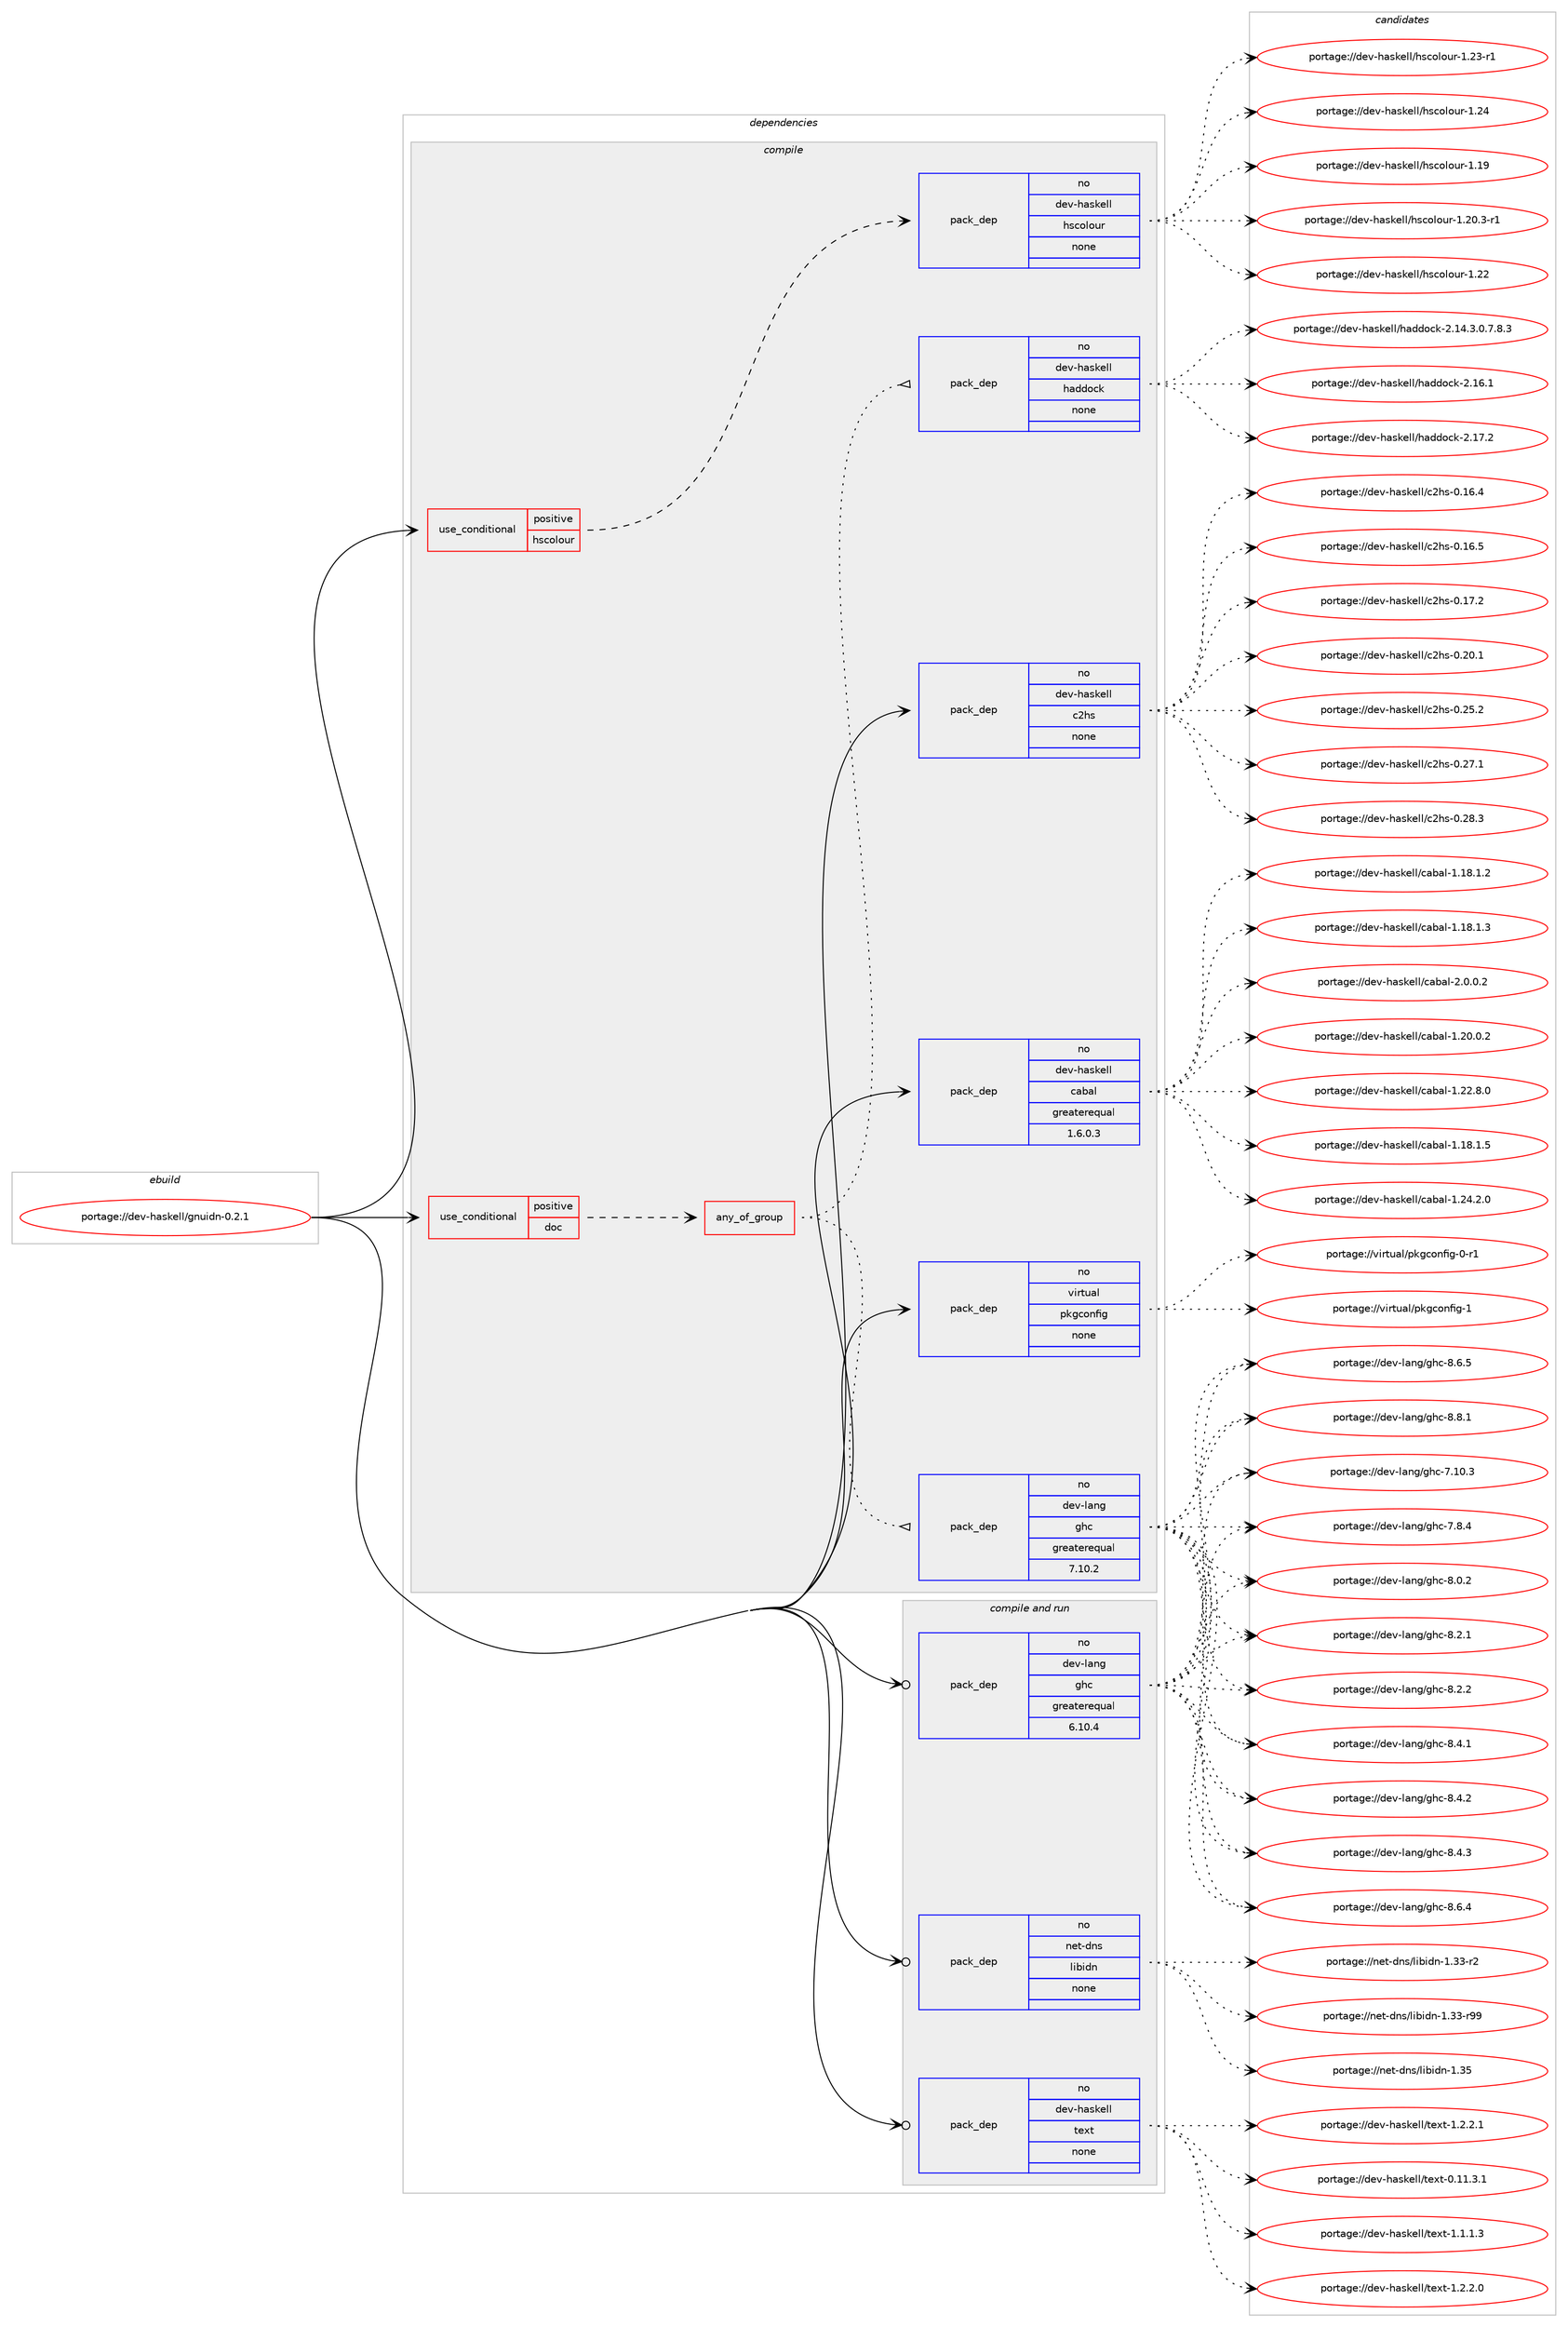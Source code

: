 digraph prolog {

# *************
# Graph options
# *************

newrank=true;
concentrate=true;
compound=true;
graph [rankdir=LR,fontname=Helvetica,fontsize=10,ranksep=1.5];#, ranksep=2.5, nodesep=0.2];
edge  [arrowhead=vee];
node  [fontname=Helvetica,fontsize=10];

# **********
# The ebuild
# **********

subgraph cluster_leftcol {
color=gray;
rank=same;
label=<<i>ebuild</i>>;
id [label="portage://dev-haskell/gnuidn-0.2.1", color=red, width=4, href="../dev-haskell/gnuidn-0.2.1.svg"];
}

# ****************
# The dependencies
# ****************

subgraph cluster_midcol {
color=gray;
label=<<i>dependencies</i>>;
subgraph cluster_compile {
fillcolor="#eeeeee";
style=filled;
label=<<i>compile</i>>;
subgraph cond15280 {
dependency68626 [label=<<TABLE BORDER="0" CELLBORDER="1" CELLSPACING="0" CELLPADDING="4"><TR><TD ROWSPAN="3" CELLPADDING="10">use_conditional</TD></TR><TR><TD>positive</TD></TR><TR><TD>doc</TD></TR></TABLE>>, shape=none, color=red];
subgraph any1733 {
dependency68627 [label=<<TABLE BORDER="0" CELLBORDER="1" CELLSPACING="0" CELLPADDING="4"><TR><TD CELLPADDING="10">any_of_group</TD></TR></TABLE>>, shape=none, color=red];subgraph pack51556 {
dependency68628 [label=<<TABLE BORDER="0" CELLBORDER="1" CELLSPACING="0" CELLPADDING="4" WIDTH="220"><TR><TD ROWSPAN="6" CELLPADDING="30">pack_dep</TD></TR><TR><TD WIDTH="110">no</TD></TR><TR><TD>dev-haskell</TD></TR><TR><TD>haddock</TD></TR><TR><TD>none</TD></TR><TR><TD></TD></TR></TABLE>>, shape=none, color=blue];
}
dependency68627:e -> dependency68628:w [weight=20,style="dotted",arrowhead="oinv"];
subgraph pack51557 {
dependency68629 [label=<<TABLE BORDER="0" CELLBORDER="1" CELLSPACING="0" CELLPADDING="4" WIDTH="220"><TR><TD ROWSPAN="6" CELLPADDING="30">pack_dep</TD></TR><TR><TD WIDTH="110">no</TD></TR><TR><TD>dev-lang</TD></TR><TR><TD>ghc</TD></TR><TR><TD>greaterequal</TD></TR><TR><TD>7.10.2</TD></TR></TABLE>>, shape=none, color=blue];
}
dependency68627:e -> dependency68629:w [weight=20,style="dotted",arrowhead="oinv"];
}
dependency68626:e -> dependency68627:w [weight=20,style="dashed",arrowhead="vee"];
}
id:e -> dependency68626:w [weight=20,style="solid",arrowhead="vee"];
subgraph cond15281 {
dependency68630 [label=<<TABLE BORDER="0" CELLBORDER="1" CELLSPACING="0" CELLPADDING="4"><TR><TD ROWSPAN="3" CELLPADDING="10">use_conditional</TD></TR><TR><TD>positive</TD></TR><TR><TD>hscolour</TD></TR></TABLE>>, shape=none, color=red];
subgraph pack51558 {
dependency68631 [label=<<TABLE BORDER="0" CELLBORDER="1" CELLSPACING="0" CELLPADDING="4" WIDTH="220"><TR><TD ROWSPAN="6" CELLPADDING="30">pack_dep</TD></TR><TR><TD WIDTH="110">no</TD></TR><TR><TD>dev-haskell</TD></TR><TR><TD>hscolour</TD></TR><TR><TD>none</TD></TR><TR><TD></TD></TR></TABLE>>, shape=none, color=blue];
}
dependency68630:e -> dependency68631:w [weight=20,style="dashed",arrowhead="vee"];
}
id:e -> dependency68630:w [weight=20,style="solid",arrowhead="vee"];
subgraph pack51559 {
dependency68632 [label=<<TABLE BORDER="0" CELLBORDER="1" CELLSPACING="0" CELLPADDING="4" WIDTH="220"><TR><TD ROWSPAN="6" CELLPADDING="30">pack_dep</TD></TR><TR><TD WIDTH="110">no</TD></TR><TR><TD>dev-haskell</TD></TR><TR><TD>c2hs</TD></TR><TR><TD>none</TD></TR><TR><TD></TD></TR></TABLE>>, shape=none, color=blue];
}
id:e -> dependency68632:w [weight=20,style="solid",arrowhead="vee"];
subgraph pack51560 {
dependency68633 [label=<<TABLE BORDER="0" CELLBORDER="1" CELLSPACING="0" CELLPADDING="4" WIDTH="220"><TR><TD ROWSPAN="6" CELLPADDING="30">pack_dep</TD></TR><TR><TD WIDTH="110">no</TD></TR><TR><TD>dev-haskell</TD></TR><TR><TD>cabal</TD></TR><TR><TD>greaterequal</TD></TR><TR><TD>1.6.0.3</TD></TR></TABLE>>, shape=none, color=blue];
}
id:e -> dependency68633:w [weight=20,style="solid",arrowhead="vee"];
subgraph pack51561 {
dependency68634 [label=<<TABLE BORDER="0" CELLBORDER="1" CELLSPACING="0" CELLPADDING="4" WIDTH="220"><TR><TD ROWSPAN="6" CELLPADDING="30">pack_dep</TD></TR><TR><TD WIDTH="110">no</TD></TR><TR><TD>virtual</TD></TR><TR><TD>pkgconfig</TD></TR><TR><TD>none</TD></TR><TR><TD></TD></TR></TABLE>>, shape=none, color=blue];
}
id:e -> dependency68634:w [weight=20,style="solid",arrowhead="vee"];
}
subgraph cluster_compileandrun {
fillcolor="#eeeeee";
style=filled;
label=<<i>compile and run</i>>;
subgraph pack51562 {
dependency68635 [label=<<TABLE BORDER="0" CELLBORDER="1" CELLSPACING="0" CELLPADDING="4" WIDTH="220"><TR><TD ROWSPAN="6" CELLPADDING="30">pack_dep</TD></TR><TR><TD WIDTH="110">no</TD></TR><TR><TD>dev-haskell</TD></TR><TR><TD>text</TD></TR><TR><TD>none</TD></TR><TR><TD></TD></TR></TABLE>>, shape=none, color=blue];
}
id:e -> dependency68635:w [weight=20,style="solid",arrowhead="odotvee"];
subgraph pack51563 {
dependency68636 [label=<<TABLE BORDER="0" CELLBORDER="1" CELLSPACING="0" CELLPADDING="4" WIDTH="220"><TR><TD ROWSPAN="6" CELLPADDING="30">pack_dep</TD></TR><TR><TD WIDTH="110">no</TD></TR><TR><TD>dev-lang</TD></TR><TR><TD>ghc</TD></TR><TR><TD>greaterequal</TD></TR><TR><TD>6.10.4</TD></TR></TABLE>>, shape=none, color=blue];
}
id:e -> dependency68636:w [weight=20,style="solid",arrowhead="odotvee"];
subgraph pack51564 {
dependency68637 [label=<<TABLE BORDER="0" CELLBORDER="1" CELLSPACING="0" CELLPADDING="4" WIDTH="220"><TR><TD ROWSPAN="6" CELLPADDING="30">pack_dep</TD></TR><TR><TD WIDTH="110">no</TD></TR><TR><TD>net-dns</TD></TR><TR><TD>libidn</TD></TR><TR><TD>none</TD></TR><TR><TD></TD></TR></TABLE>>, shape=none, color=blue];
}
id:e -> dependency68637:w [weight=20,style="solid",arrowhead="odotvee"];
}
subgraph cluster_run {
fillcolor="#eeeeee";
style=filled;
label=<<i>run</i>>;
}
}

# **************
# The candidates
# **************

subgraph cluster_choices {
rank=same;
color=gray;
label=<<i>candidates</i>>;

subgraph choice51556 {
color=black;
nodesep=1;
choiceportage1001011184510497115107101108108471049710010011199107455046495246514648465546564651 [label="portage://dev-haskell/haddock-2.14.3.0.7.8.3", color=red, width=4,href="../dev-haskell/haddock-2.14.3.0.7.8.3.svg"];
choiceportage100101118451049711510710110810847104971001001119910745504649544649 [label="portage://dev-haskell/haddock-2.16.1", color=red, width=4,href="../dev-haskell/haddock-2.16.1.svg"];
choiceportage100101118451049711510710110810847104971001001119910745504649554650 [label="portage://dev-haskell/haddock-2.17.2", color=red, width=4,href="../dev-haskell/haddock-2.17.2.svg"];
dependency68628:e -> choiceportage1001011184510497115107101108108471049710010011199107455046495246514648465546564651:w [style=dotted,weight="100"];
dependency68628:e -> choiceportage100101118451049711510710110810847104971001001119910745504649544649:w [style=dotted,weight="100"];
dependency68628:e -> choiceportage100101118451049711510710110810847104971001001119910745504649554650:w [style=dotted,weight="100"];
}
subgraph choice51557 {
color=black;
nodesep=1;
choiceportage1001011184510897110103471031049945554649484651 [label="portage://dev-lang/ghc-7.10.3", color=red, width=4,href="../dev-lang/ghc-7.10.3.svg"];
choiceportage10010111845108971101034710310499455546564652 [label="portage://dev-lang/ghc-7.8.4", color=red, width=4,href="../dev-lang/ghc-7.8.4.svg"];
choiceportage10010111845108971101034710310499455646484650 [label="portage://dev-lang/ghc-8.0.2", color=red, width=4,href="../dev-lang/ghc-8.0.2.svg"];
choiceportage10010111845108971101034710310499455646504649 [label="portage://dev-lang/ghc-8.2.1", color=red, width=4,href="../dev-lang/ghc-8.2.1.svg"];
choiceportage10010111845108971101034710310499455646504650 [label="portage://dev-lang/ghc-8.2.2", color=red, width=4,href="../dev-lang/ghc-8.2.2.svg"];
choiceportage10010111845108971101034710310499455646524649 [label="portage://dev-lang/ghc-8.4.1", color=red, width=4,href="../dev-lang/ghc-8.4.1.svg"];
choiceportage10010111845108971101034710310499455646524650 [label="portage://dev-lang/ghc-8.4.2", color=red, width=4,href="../dev-lang/ghc-8.4.2.svg"];
choiceportage10010111845108971101034710310499455646524651 [label="portage://dev-lang/ghc-8.4.3", color=red, width=4,href="../dev-lang/ghc-8.4.3.svg"];
choiceportage10010111845108971101034710310499455646544652 [label="portage://dev-lang/ghc-8.6.4", color=red, width=4,href="../dev-lang/ghc-8.6.4.svg"];
choiceportage10010111845108971101034710310499455646544653 [label="portage://dev-lang/ghc-8.6.5", color=red, width=4,href="../dev-lang/ghc-8.6.5.svg"];
choiceportage10010111845108971101034710310499455646564649 [label="portage://dev-lang/ghc-8.8.1", color=red, width=4,href="../dev-lang/ghc-8.8.1.svg"];
dependency68629:e -> choiceportage1001011184510897110103471031049945554649484651:w [style=dotted,weight="100"];
dependency68629:e -> choiceportage10010111845108971101034710310499455546564652:w [style=dotted,weight="100"];
dependency68629:e -> choiceportage10010111845108971101034710310499455646484650:w [style=dotted,weight="100"];
dependency68629:e -> choiceportage10010111845108971101034710310499455646504649:w [style=dotted,weight="100"];
dependency68629:e -> choiceportage10010111845108971101034710310499455646504650:w [style=dotted,weight="100"];
dependency68629:e -> choiceportage10010111845108971101034710310499455646524649:w [style=dotted,weight="100"];
dependency68629:e -> choiceportage10010111845108971101034710310499455646524650:w [style=dotted,weight="100"];
dependency68629:e -> choiceportage10010111845108971101034710310499455646524651:w [style=dotted,weight="100"];
dependency68629:e -> choiceportage10010111845108971101034710310499455646544652:w [style=dotted,weight="100"];
dependency68629:e -> choiceportage10010111845108971101034710310499455646544653:w [style=dotted,weight="100"];
dependency68629:e -> choiceportage10010111845108971101034710310499455646564649:w [style=dotted,weight="100"];
}
subgraph choice51558 {
color=black;
nodesep=1;
choiceportage100101118451049711510710110810847104115991111081111171144549464957 [label="portage://dev-haskell/hscolour-1.19", color=red, width=4,href="../dev-haskell/hscolour-1.19.svg"];
choiceportage10010111845104971151071011081084710411599111108111117114454946504846514511449 [label="portage://dev-haskell/hscolour-1.20.3-r1", color=red, width=4,href="../dev-haskell/hscolour-1.20.3-r1.svg"];
choiceportage100101118451049711510710110810847104115991111081111171144549465050 [label="portage://dev-haskell/hscolour-1.22", color=red, width=4,href="../dev-haskell/hscolour-1.22.svg"];
choiceportage1001011184510497115107101108108471041159911110811111711445494650514511449 [label="portage://dev-haskell/hscolour-1.23-r1", color=red, width=4,href="../dev-haskell/hscolour-1.23-r1.svg"];
choiceportage100101118451049711510710110810847104115991111081111171144549465052 [label="portage://dev-haskell/hscolour-1.24", color=red, width=4,href="../dev-haskell/hscolour-1.24.svg"];
dependency68631:e -> choiceportage100101118451049711510710110810847104115991111081111171144549464957:w [style=dotted,weight="100"];
dependency68631:e -> choiceportage10010111845104971151071011081084710411599111108111117114454946504846514511449:w [style=dotted,weight="100"];
dependency68631:e -> choiceportage100101118451049711510710110810847104115991111081111171144549465050:w [style=dotted,weight="100"];
dependency68631:e -> choiceportage1001011184510497115107101108108471041159911110811111711445494650514511449:w [style=dotted,weight="100"];
dependency68631:e -> choiceportage100101118451049711510710110810847104115991111081111171144549465052:w [style=dotted,weight="100"];
}
subgraph choice51559 {
color=black;
nodesep=1;
choiceportage100101118451049711510710110810847995010411545484649544652 [label="portage://dev-haskell/c2hs-0.16.4", color=red, width=4,href="../dev-haskell/c2hs-0.16.4.svg"];
choiceportage100101118451049711510710110810847995010411545484649544653 [label="portage://dev-haskell/c2hs-0.16.5", color=red, width=4,href="../dev-haskell/c2hs-0.16.5.svg"];
choiceportage100101118451049711510710110810847995010411545484649554650 [label="portage://dev-haskell/c2hs-0.17.2", color=red, width=4,href="../dev-haskell/c2hs-0.17.2.svg"];
choiceportage100101118451049711510710110810847995010411545484650484649 [label="portage://dev-haskell/c2hs-0.20.1", color=red, width=4,href="../dev-haskell/c2hs-0.20.1.svg"];
choiceportage100101118451049711510710110810847995010411545484650534650 [label="portage://dev-haskell/c2hs-0.25.2", color=red, width=4,href="../dev-haskell/c2hs-0.25.2.svg"];
choiceportage100101118451049711510710110810847995010411545484650554649 [label="portage://dev-haskell/c2hs-0.27.1", color=red, width=4,href="../dev-haskell/c2hs-0.27.1.svg"];
choiceportage100101118451049711510710110810847995010411545484650564651 [label="portage://dev-haskell/c2hs-0.28.3", color=red, width=4,href="../dev-haskell/c2hs-0.28.3.svg"];
dependency68632:e -> choiceportage100101118451049711510710110810847995010411545484649544652:w [style=dotted,weight="100"];
dependency68632:e -> choiceportage100101118451049711510710110810847995010411545484649544653:w [style=dotted,weight="100"];
dependency68632:e -> choiceportage100101118451049711510710110810847995010411545484649554650:w [style=dotted,weight="100"];
dependency68632:e -> choiceportage100101118451049711510710110810847995010411545484650484649:w [style=dotted,weight="100"];
dependency68632:e -> choiceportage100101118451049711510710110810847995010411545484650534650:w [style=dotted,weight="100"];
dependency68632:e -> choiceportage100101118451049711510710110810847995010411545484650554649:w [style=dotted,weight="100"];
dependency68632:e -> choiceportage100101118451049711510710110810847995010411545484650564651:w [style=dotted,weight="100"];
}
subgraph choice51560 {
color=black;
nodesep=1;
choiceportage10010111845104971151071011081084799979897108454946495646494650 [label="portage://dev-haskell/cabal-1.18.1.2", color=red, width=4,href="../dev-haskell/cabal-1.18.1.2.svg"];
choiceportage10010111845104971151071011081084799979897108454946495646494651 [label="portage://dev-haskell/cabal-1.18.1.3", color=red, width=4,href="../dev-haskell/cabal-1.18.1.3.svg"];
choiceportage10010111845104971151071011081084799979897108454946495646494653 [label="portage://dev-haskell/cabal-1.18.1.5", color=red, width=4,href="../dev-haskell/cabal-1.18.1.5.svg"];
choiceportage10010111845104971151071011081084799979897108454946504846484650 [label="portage://dev-haskell/cabal-1.20.0.2", color=red, width=4,href="../dev-haskell/cabal-1.20.0.2.svg"];
choiceportage10010111845104971151071011081084799979897108454946505046564648 [label="portage://dev-haskell/cabal-1.22.8.0", color=red, width=4,href="../dev-haskell/cabal-1.22.8.0.svg"];
choiceportage10010111845104971151071011081084799979897108454946505246504648 [label="portage://dev-haskell/cabal-1.24.2.0", color=red, width=4,href="../dev-haskell/cabal-1.24.2.0.svg"];
choiceportage100101118451049711510710110810847999798971084550464846484650 [label="portage://dev-haskell/cabal-2.0.0.2", color=red, width=4,href="../dev-haskell/cabal-2.0.0.2.svg"];
dependency68633:e -> choiceportage10010111845104971151071011081084799979897108454946495646494650:w [style=dotted,weight="100"];
dependency68633:e -> choiceportage10010111845104971151071011081084799979897108454946495646494651:w [style=dotted,weight="100"];
dependency68633:e -> choiceportage10010111845104971151071011081084799979897108454946495646494653:w [style=dotted,weight="100"];
dependency68633:e -> choiceportage10010111845104971151071011081084799979897108454946504846484650:w [style=dotted,weight="100"];
dependency68633:e -> choiceportage10010111845104971151071011081084799979897108454946505046564648:w [style=dotted,weight="100"];
dependency68633:e -> choiceportage10010111845104971151071011081084799979897108454946505246504648:w [style=dotted,weight="100"];
dependency68633:e -> choiceportage100101118451049711510710110810847999798971084550464846484650:w [style=dotted,weight="100"];
}
subgraph choice51561 {
color=black;
nodesep=1;
choiceportage11810511411611797108471121071039911111010210510345484511449 [label="portage://virtual/pkgconfig-0-r1", color=red, width=4,href="../virtual/pkgconfig-0-r1.svg"];
choiceportage1181051141161179710847112107103991111101021051034549 [label="portage://virtual/pkgconfig-1", color=red, width=4,href="../virtual/pkgconfig-1.svg"];
dependency68634:e -> choiceportage11810511411611797108471121071039911111010210510345484511449:w [style=dotted,weight="100"];
dependency68634:e -> choiceportage1181051141161179710847112107103991111101021051034549:w [style=dotted,weight="100"];
}
subgraph choice51562 {
color=black;
nodesep=1;
choiceportage100101118451049711510710110810847116101120116454846494946514649 [label="portage://dev-haskell/text-0.11.3.1", color=red, width=4,href="../dev-haskell/text-0.11.3.1.svg"];
choiceportage1001011184510497115107101108108471161011201164549464946494651 [label="portage://dev-haskell/text-1.1.1.3", color=red, width=4,href="../dev-haskell/text-1.1.1.3.svg"];
choiceportage1001011184510497115107101108108471161011201164549465046504648 [label="portage://dev-haskell/text-1.2.2.0", color=red, width=4,href="../dev-haskell/text-1.2.2.0.svg"];
choiceportage1001011184510497115107101108108471161011201164549465046504649 [label="portage://dev-haskell/text-1.2.2.1", color=red, width=4,href="../dev-haskell/text-1.2.2.1.svg"];
dependency68635:e -> choiceportage100101118451049711510710110810847116101120116454846494946514649:w [style=dotted,weight="100"];
dependency68635:e -> choiceportage1001011184510497115107101108108471161011201164549464946494651:w [style=dotted,weight="100"];
dependency68635:e -> choiceportage1001011184510497115107101108108471161011201164549465046504648:w [style=dotted,weight="100"];
dependency68635:e -> choiceportage1001011184510497115107101108108471161011201164549465046504649:w [style=dotted,weight="100"];
}
subgraph choice51563 {
color=black;
nodesep=1;
choiceportage1001011184510897110103471031049945554649484651 [label="portage://dev-lang/ghc-7.10.3", color=red, width=4,href="../dev-lang/ghc-7.10.3.svg"];
choiceportage10010111845108971101034710310499455546564652 [label="portage://dev-lang/ghc-7.8.4", color=red, width=4,href="../dev-lang/ghc-7.8.4.svg"];
choiceportage10010111845108971101034710310499455646484650 [label="portage://dev-lang/ghc-8.0.2", color=red, width=4,href="../dev-lang/ghc-8.0.2.svg"];
choiceportage10010111845108971101034710310499455646504649 [label="portage://dev-lang/ghc-8.2.1", color=red, width=4,href="../dev-lang/ghc-8.2.1.svg"];
choiceportage10010111845108971101034710310499455646504650 [label="portage://dev-lang/ghc-8.2.2", color=red, width=4,href="../dev-lang/ghc-8.2.2.svg"];
choiceportage10010111845108971101034710310499455646524649 [label="portage://dev-lang/ghc-8.4.1", color=red, width=4,href="../dev-lang/ghc-8.4.1.svg"];
choiceportage10010111845108971101034710310499455646524650 [label="portage://dev-lang/ghc-8.4.2", color=red, width=4,href="../dev-lang/ghc-8.4.2.svg"];
choiceportage10010111845108971101034710310499455646524651 [label="portage://dev-lang/ghc-8.4.3", color=red, width=4,href="../dev-lang/ghc-8.4.3.svg"];
choiceportage10010111845108971101034710310499455646544652 [label="portage://dev-lang/ghc-8.6.4", color=red, width=4,href="../dev-lang/ghc-8.6.4.svg"];
choiceportage10010111845108971101034710310499455646544653 [label="portage://dev-lang/ghc-8.6.5", color=red, width=4,href="../dev-lang/ghc-8.6.5.svg"];
choiceportage10010111845108971101034710310499455646564649 [label="portage://dev-lang/ghc-8.8.1", color=red, width=4,href="../dev-lang/ghc-8.8.1.svg"];
dependency68636:e -> choiceportage1001011184510897110103471031049945554649484651:w [style=dotted,weight="100"];
dependency68636:e -> choiceportage10010111845108971101034710310499455546564652:w [style=dotted,weight="100"];
dependency68636:e -> choiceportage10010111845108971101034710310499455646484650:w [style=dotted,weight="100"];
dependency68636:e -> choiceportage10010111845108971101034710310499455646504649:w [style=dotted,weight="100"];
dependency68636:e -> choiceportage10010111845108971101034710310499455646504650:w [style=dotted,weight="100"];
dependency68636:e -> choiceportage10010111845108971101034710310499455646524649:w [style=dotted,weight="100"];
dependency68636:e -> choiceportage10010111845108971101034710310499455646524650:w [style=dotted,weight="100"];
dependency68636:e -> choiceportage10010111845108971101034710310499455646524651:w [style=dotted,weight="100"];
dependency68636:e -> choiceportage10010111845108971101034710310499455646544652:w [style=dotted,weight="100"];
dependency68636:e -> choiceportage10010111845108971101034710310499455646544653:w [style=dotted,weight="100"];
dependency68636:e -> choiceportage10010111845108971101034710310499455646564649:w [style=dotted,weight="100"];
}
subgraph choice51564 {
color=black;
nodesep=1;
choiceportage11010111645100110115471081059810510011045494651514511450 [label="portage://net-dns/libidn-1.33-r2", color=red, width=4,href="../net-dns/libidn-1.33-r2.svg"];
choiceportage1101011164510011011547108105981051001104549465151451145757 [label="portage://net-dns/libidn-1.33-r99", color=red, width=4,href="../net-dns/libidn-1.33-r99.svg"];
choiceportage1101011164510011011547108105981051001104549465153 [label="portage://net-dns/libidn-1.35", color=red, width=4,href="../net-dns/libidn-1.35.svg"];
dependency68637:e -> choiceportage11010111645100110115471081059810510011045494651514511450:w [style=dotted,weight="100"];
dependency68637:e -> choiceportage1101011164510011011547108105981051001104549465151451145757:w [style=dotted,weight="100"];
dependency68637:e -> choiceportage1101011164510011011547108105981051001104549465153:w [style=dotted,weight="100"];
}
}

}
